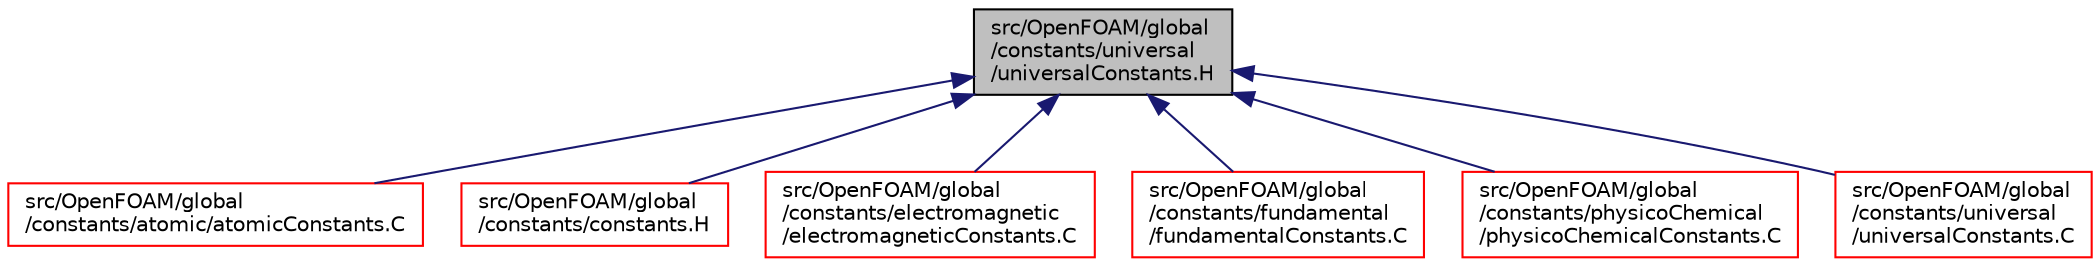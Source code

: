 digraph "src/OpenFOAM/global/constants/universal/universalConstants.H"
{
  bgcolor="transparent";
  edge [fontname="Helvetica",fontsize="10",labelfontname="Helvetica",labelfontsize="10"];
  node [fontname="Helvetica",fontsize="10",shape=record];
  Node122 [label="src/OpenFOAM/global\l/constants/universal\l/universalConstants.H",height=0.2,width=0.4,color="black", fillcolor="grey75", style="filled", fontcolor="black"];
  Node122 -> Node123 [dir="back",color="midnightblue",fontsize="10",style="solid",fontname="Helvetica"];
  Node123 [label="src/OpenFOAM/global\l/constants/atomic/atomicConstants.C",height=0.2,width=0.4,color="red",URL="$a10922.html"];
  Node122 -> Node125 [dir="back",color="midnightblue",fontsize="10",style="solid",fontname="Helvetica"];
  Node125 [label="src/OpenFOAM/global\l/constants/constants.H",height=0.2,width=0.4,color="red",URL="$a10931.html"];
  Node122 -> Node176 [dir="back",color="midnightblue",fontsize="10",style="solid",fontname="Helvetica"];
  Node176 [label="src/OpenFOAM/global\l/constants/electromagnetic\l/electromagneticConstants.C",height=0.2,width=0.4,color="red",URL="$a10940.html"];
  Node122 -> Node177 [dir="back",color="midnightblue",fontsize="10",style="solid",fontname="Helvetica"];
  Node177 [label="src/OpenFOAM/global\l/constants/fundamental\l/fundamentalConstants.C",height=0.2,width=0.4,color="red",URL="$a10946.html",tooltip="Fundamental dimensioned constants. "];
  Node122 -> Node178 [dir="back",color="midnightblue",fontsize="10",style="solid",fontname="Helvetica"];
  Node178 [label="src/OpenFOAM/global\l/constants/physicoChemical\l/physicoChemicalConstants.C",height=0.2,width=0.4,color="red",URL="$a10955.html"];
  Node122 -> Node179 [dir="back",color="midnightblue",fontsize="10",style="solid",fontname="Helvetica"];
  Node179 [label="src/OpenFOAM/global\l/constants/universal\l/universalConstants.C",height=0.2,width=0.4,color="red",URL="$a10967.html"];
}
